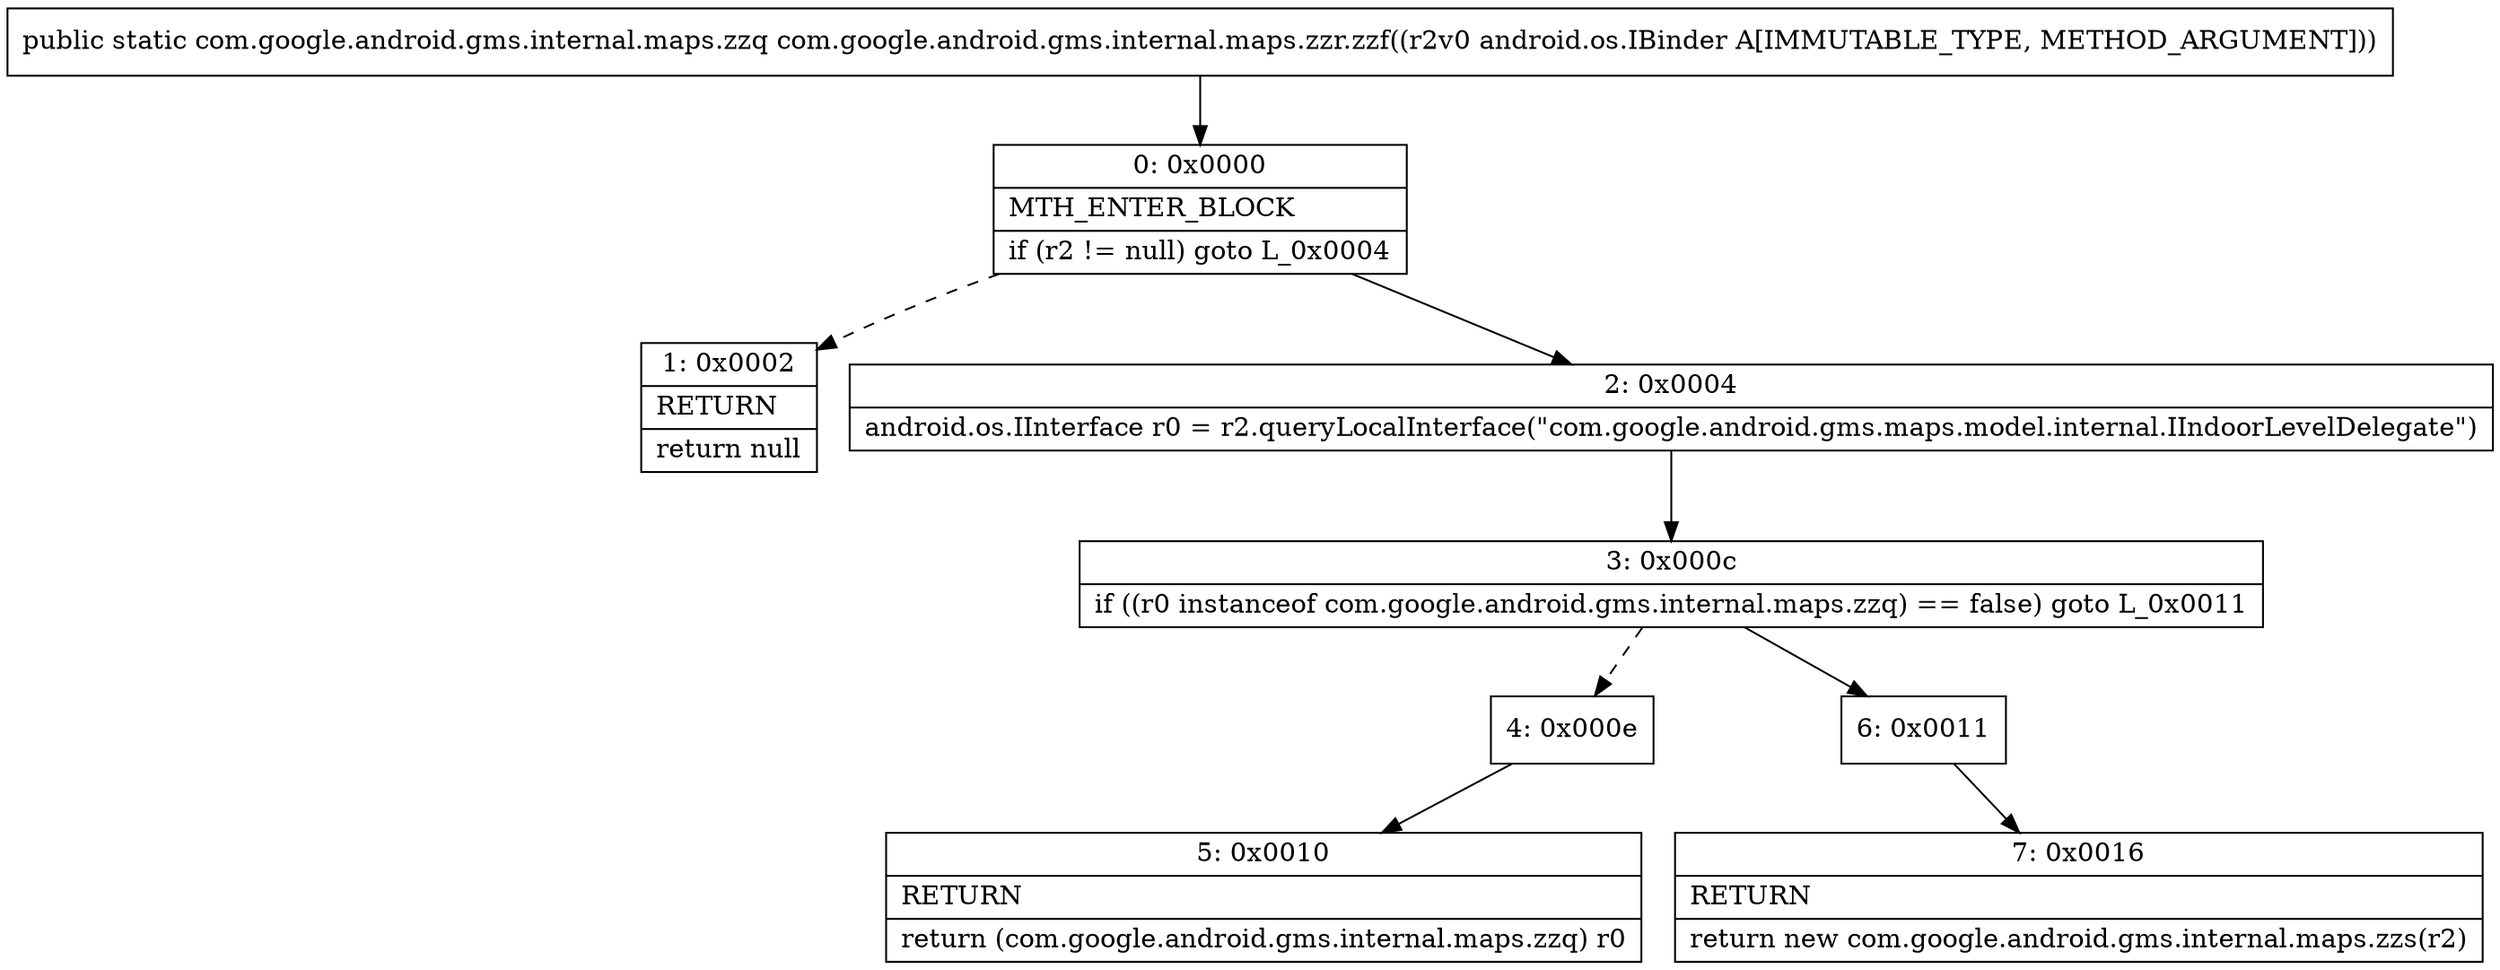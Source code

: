 digraph "CFG forcom.google.android.gms.internal.maps.zzr.zzf(Landroid\/os\/IBinder;)Lcom\/google\/android\/gms\/internal\/maps\/zzq;" {
Node_0 [shape=record,label="{0\:\ 0x0000|MTH_ENTER_BLOCK\l|if (r2 != null) goto L_0x0004\l}"];
Node_1 [shape=record,label="{1\:\ 0x0002|RETURN\l|return null\l}"];
Node_2 [shape=record,label="{2\:\ 0x0004|android.os.IInterface r0 = r2.queryLocalInterface(\"com.google.android.gms.maps.model.internal.IIndoorLevelDelegate\")\l}"];
Node_3 [shape=record,label="{3\:\ 0x000c|if ((r0 instanceof com.google.android.gms.internal.maps.zzq) == false) goto L_0x0011\l}"];
Node_4 [shape=record,label="{4\:\ 0x000e}"];
Node_5 [shape=record,label="{5\:\ 0x0010|RETURN\l|return (com.google.android.gms.internal.maps.zzq) r0\l}"];
Node_6 [shape=record,label="{6\:\ 0x0011}"];
Node_7 [shape=record,label="{7\:\ 0x0016|RETURN\l|return new com.google.android.gms.internal.maps.zzs(r2)\l}"];
MethodNode[shape=record,label="{public static com.google.android.gms.internal.maps.zzq com.google.android.gms.internal.maps.zzr.zzf((r2v0 android.os.IBinder A[IMMUTABLE_TYPE, METHOD_ARGUMENT])) }"];
MethodNode -> Node_0;
Node_0 -> Node_1[style=dashed];
Node_0 -> Node_2;
Node_2 -> Node_3;
Node_3 -> Node_4[style=dashed];
Node_3 -> Node_6;
Node_4 -> Node_5;
Node_6 -> Node_7;
}

